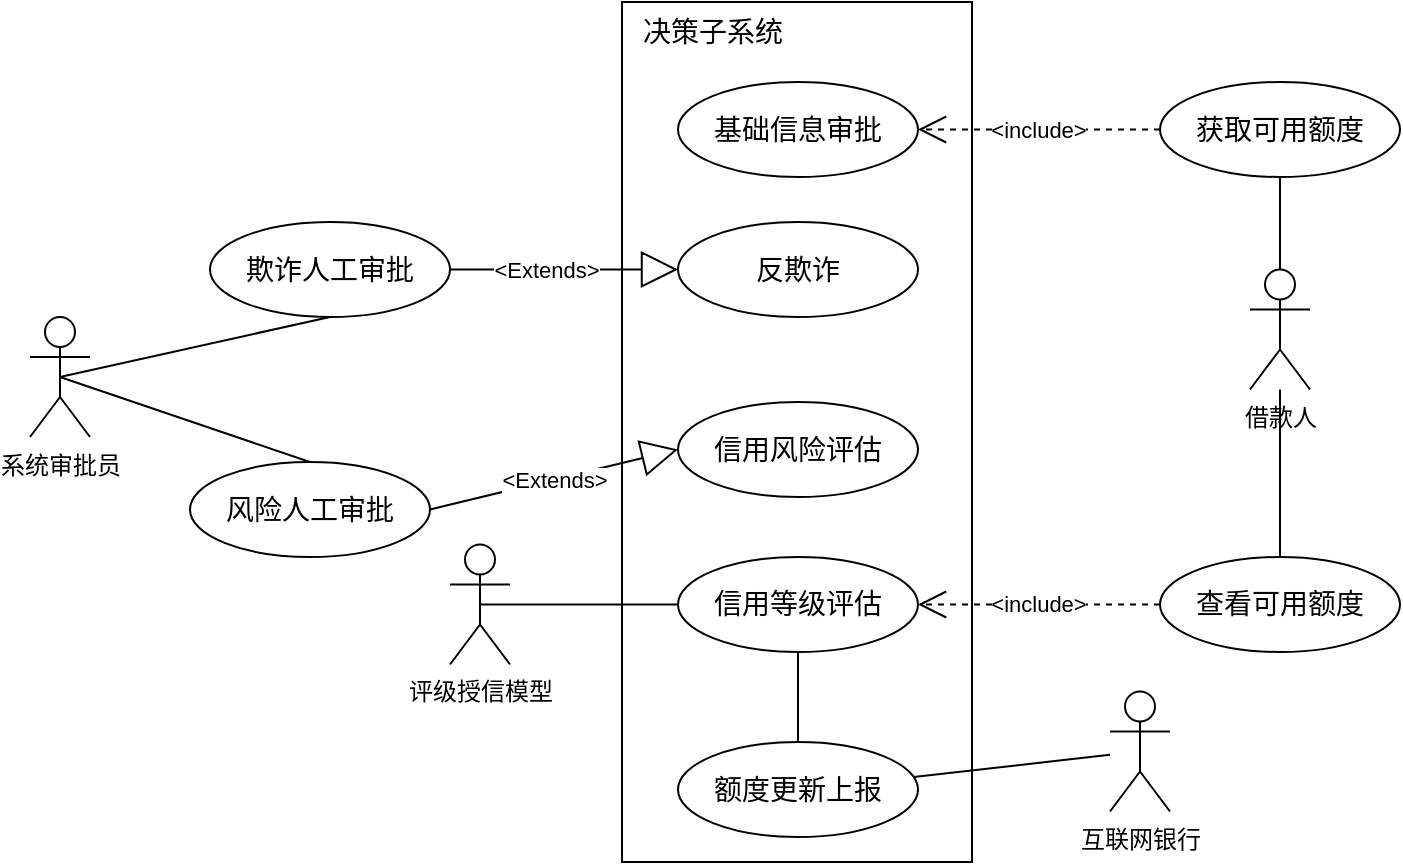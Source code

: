 <mxfile version="22.0.6" type="github">
  <diagram name="第 1 页" id="PT6hGrXhausuQr09__Po">
    <mxGraphModel dx="1173" dy="772" grid="1" gridSize="10" guides="1" tooltips="1" connect="1" arrows="1" fold="1" page="1" pageScale="1" pageWidth="827" pageHeight="1169" math="0" shadow="0">
      <root>
        <mxCell id="0" />
        <mxCell id="1" parent="0" />
        <mxCell id="wrGV_mXLTRxhNDMkk3RX-2" value="" style="html=1;whiteSpace=wrap;" parent="1" vertex="1">
          <mxGeometry x="367" y="210" width="175" height="430" as="geometry" />
        </mxCell>
        <mxCell id="wrGV_mXLTRxhNDMkk3RX-3" value="&lt;font style=&quot;font-size: 14px;&quot;&gt;决策子系统&lt;/font&gt;" style="text;html=1;align=center;verticalAlign=middle;resizable=0;points=[];autosize=1;strokeColor=none;fillColor=none;" parent="1" vertex="1">
          <mxGeometry x="367" y="210" width="90" height="30" as="geometry" />
        </mxCell>
        <mxCell id="wrGV_mXLTRxhNDMkk3RX-5" value="&lt;span style=&quot;font-size: 14px;&quot;&gt;反欺诈&lt;/span&gt;" style="ellipse;whiteSpace=wrap;html=1;" parent="1" vertex="1">
          <mxGeometry x="395" y="320" width="120" height="47.5" as="geometry" />
        </mxCell>
        <mxCell id="wrGV_mXLTRxhNDMkk3RX-6" value="&lt;span style=&quot;font-size: 14px;&quot;&gt;信用风险评估&lt;/span&gt;" style="ellipse;whiteSpace=wrap;html=1;" parent="1" vertex="1">
          <mxGeometry x="395" y="410" width="120" height="47.5" as="geometry" />
        </mxCell>
        <mxCell id="jIcukNr1ngVO-_aVPSLc-33" value="" style="edgeStyle=orthogonalEdgeStyle;rounded=0;orthogonalLoop=1;jettySize=auto;html=1;endArrow=none;endFill=0;" edge="1" parent="1" source="wrGV_mXLTRxhNDMkk3RX-7" target="jIcukNr1ngVO-_aVPSLc-30">
          <mxGeometry relative="1" as="geometry" />
        </mxCell>
        <mxCell id="wrGV_mXLTRxhNDMkk3RX-7" value="&lt;span style=&quot;font-size: 14px;&quot;&gt;信用等级评估&lt;/span&gt;" style="ellipse;whiteSpace=wrap;html=1;" parent="1" vertex="1">
          <mxGeometry x="395" y="487.5" width="120" height="47.5" as="geometry" />
        </mxCell>
        <mxCell id="ZUTKuZIOBawarwPBMWY9-1" value="评级授信模型" style="shape=umlActor;verticalLabelPosition=bottom;verticalAlign=top;html=1;" parent="1" vertex="1">
          <mxGeometry x="281" y="481.25" width="30" height="60" as="geometry" />
        </mxCell>
        <mxCell id="ZUTKuZIOBawarwPBMWY9-2" style="rounded=0;orthogonalLoop=1;jettySize=auto;html=1;entryX=0.5;entryY=0.5;entryDx=0;entryDy=0;endArrow=none;endFill=0;exitX=0;exitY=0.5;exitDx=0;exitDy=0;entryPerimeter=0;" parent="1" source="wrGV_mXLTRxhNDMkk3RX-7" target="ZUTKuZIOBawarwPBMWY9-1" edge="1">
          <mxGeometry relative="1" as="geometry">
            <mxPoint x="215" y="479" as="sourcePoint" />
            <mxPoint x="135" y="440" as="targetPoint" />
          </mxGeometry>
        </mxCell>
        <mxCell id="jIcukNr1ngVO-_aVPSLc-3" value="&lt;span style=&quot;font-size: 14px;&quot;&gt;基础信息审批&lt;/span&gt;" style="ellipse;whiteSpace=wrap;html=1;" vertex="1" parent="1">
          <mxGeometry x="395" y="250" width="120" height="47.5" as="geometry" />
        </mxCell>
        <mxCell id="jIcukNr1ngVO-_aVPSLc-4" value="系统审批员" style="shape=umlActor;verticalLabelPosition=bottom;verticalAlign=top;html=1;" vertex="1" parent="1">
          <mxGeometry x="71" y="367.5" width="30" height="60" as="geometry" />
        </mxCell>
        <mxCell id="jIcukNr1ngVO-_aVPSLc-9" value="&lt;span style=&quot;font-size: 14px;&quot;&gt;欺诈人工审批&lt;/span&gt;" style="ellipse;whiteSpace=wrap;html=1;" vertex="1" parent="1">
          <mxGeometry x="161" y="320" width="120" height="47.5" as="geometry" />
        </mxCell>
        <mxCell id="jIcukNr1ngVO-_aVPSLc-12" value="&lt;span style=&quot;font-size: 14px;&quot;&gt;风险人工审批&lt;/span&gt;" style="ellipse;whiteSpace=wrap;html=1;" vertex="1" parent="1">
          <mxGeometry x="151" y="440" width="120" height="47.5" as="geometry" />
        </mxCell>
        <mxCell id="jIcukNr1ngVO-_aVPSLc-13" style="rounded=0;orthogonalLoop=1;jettySize=auto;html=1;entryX=0.5;entryY=0.5;entryDx=0;entryDy=0;endArrow=none;endFill=0;exitX=0.5;exitY=1;exitDx=0;exitDy=0;entryPerimeter=0;" edge="1" parent="1" source="jIcukNr1ngVO-_aVPSLc-9" target="jIcukNr1ngVO-_aVPSLc-4">
          <mxGeometry relative="1" as="geometry">
            <mxPoint x="331" y="591" as="sourcePoint" />
            <mxPoint x="126" y="585" as="targetPoint" />
          </mxGeometry>
        </mxCell>
        <mxCell id="jIcukNr1ngVO-_aVPSLc-14" style="rounded=0;orthogonalLoop=1;jettySize=auto;html=1;entryX=0.5;entryY=0.5;entryDx=0;entryDy=0;endArrow=none;endFill=0;exitX=0.5;exitY=0;exitDx=0;exitDy=0;entryPerimeter=0;" edge="1" parent="1" source="jIcukNr1ngVO-_aVPSLc-12" target="jIcukNr1ngVO-_aVPSLc-4">
          <mxGeometry relative="1" as="geometry">
            <mxPoint x="211" y="398" as="sourcePoint" />
            <mxPoint x="96" y="450" as="targetPoint" />
          </mxGeometry>
        </mxCell>
        <mxCell id="jIcukNr1ngVO-_aVPSLc-15" value="&amp;lt;Extends&amp;gt;" style="endArrow=block;endSize=16;endFill=0;html=1;rounded=0;entryX=0;entryY=0.5;entryDx=0;entryDy=0;exitX=1;exitY=0.5;exitDx=0;exitDy=0;" edge="1" parent="1" source="jIcukNr1ngVO-_aVPSLc-9" target="wrGV_mXLTRxhNDMkk3RX-5">
          <mxGeometry x="-0.167" width="160" relative="1" as="geometry">
            <mxPoint x="604" y="374" as="sourcePoint" />
            <mxPoint x="481" y="396" as="targetPoint" />
            <mxPoint as="offset" />
          </mxGeometry>
        </mxCell>
        <mxCell id="jIcukNr1ngVO-_aVPSLc-16" value="&amp;lt;Extends&amp;gt;" style="endArrow=block;endSize=16;endFill=0;html=1;rounded=0;entryX=0;entryY=0.5;entryDx=0;entryDy=0;exitX=1;exitY=0.5;exitDx=0;exitDy=0;" edge="1" parent="1" source="jIcukNr1ngVO-_aVPSLc-12" target="wrGV_mXLTRxhNDMkk3RX-6">
          <mxGeometry width="160" relative="1" as="geometry">
            <mxPoint x="604" y="469" as="sourcePoint" />
            <mxPoint x="481" y="494" as="targetPoint" />
          </mxGeometry>
        </mxCell>
        <mxCell id="jIcukNr1ngVO-_aVPSLc-27" value="" style="edgeStyle=orthogonalEdgeStyle;rounded=0;orthogonalLoop=1;jettySize=auto;html=1;endArrow=none;endFill=0;" edge="1" parent="1" source="jIcukNr1ngVO-_aVPSLc-17" target="jIcukNr1ngVO-_aVPSLc-26">
          <mxGeometry relative="1" as="geometry" />
        </mxCell>
        <mxCell id="jIcukNr1ngVO-_aVPSLc-17" value="借款人" style="shape=umlActor;verticalLabelPosition=bottom;verticalAlign=top;html=1;" vertex="1" parent="1">
          <mxGeometry x="681" y="343.75" width="30" height="60" as="geometry" />
        </mxCell>
        <mxCell id="jIcukNr1ngVO-_aVPSLc-24" value="" style="edgeStyle=orthogonalEdgeStyle;rounded=0;orthogonalLoop=1;jettySize=auto;html=1;endArrow=none;endFill=0;" edge="1" parent="1" source="jIcukNr1ngVO-_aVPSLc-20" target="jIcukNr1ngVO-_aVPSLc-17">
          <mxGeometry relative="1" as="geometry" />
        </mxCell>
        <mxCell id="jIcukNr1ngVO-_aVPSLc-20" value="&lt;span style=&quot;font-size: 14px;&quot;&gt;获取可用额度&lt;/span&gt;" style="ellipse;whiteSpace=wrap;html=1;" vertex="1" parent="1">
          <mxGeometry x="636" y="250" width="120" height="47.5" as="geometry" />
        </mxCell>
        <mxCell id="jIcukNr1ngVO-_aVPSLc-25" value="&amp;lt;include&amp;gt;" style="endArrow=open;endSize=12;dashed=1;html=1;rounded=0;exitX=0;exitY=0.5;exitDx=0;exitDy=0;entryX=1;entryY=0.5;entryDx=0;entryDy=0;" edge="1" parent="1" source="jIcukNr1ngVO-_aVPSLc-20" target="jIcukNr1ngVO-_aVPSLc-3">
          <mxGeometry x="0.007" width="160" relative="1" as="geometry">
            <mxPoint x="381" y="895" as="sourcePoint" />
            <mxPoint x="581" y="590" as="targetPoint" />
            <mxPoint as="offset" />
          </mxGeometry>
        </mxCell>
        <mxCell id="jIcukNr1ngVO-_aVPSLc-26" value="&lt;span style=&quot;font-size: 14px;&quot;&gt;查看可用额度&lt;/span&gt;" style="ellipse;whiteSpace=wrap;html=1;" vertex="1" parent="1">
          <mxGeometry x="636" y="487.5" width="120" height="47.5" as="geometry" />
        </mxCell>
        <mxCell id="jIcukNr1ngVO-_aVPSLc-29" value="&amp;lt;include&amp;gt;" style="endArrow=open;endSize=12;dashed=1;html=1;rounded=0;exitX=0;exitY=0.5;exitDx=0;exitDy=0;entryX=1;entryY=0.5;entryDx=0;entryDy=0;" edge="1" parent="1" source="jIcukNr1ngVO-_aVPSLc-26" target="wrGV_mXLTRxhNDMkk3RX-7">
          <mxGeometry x="0.007" width="160" relative="1" as="geometry">
            <mxPoint x="646" y="284" as="sourcePoint" />
            <mxPoint x="525" y="284" as="targetPoint" />
            <mxPoint as="offset" />
          </mxGeometry>
        </mxCell>
        <mxCell id="jIcukNr1ngVO-_aVPSLc-32" value="" style="rounded=0;orthogonalLoop=1;jettySize=auto;html=1;endArrow=none;endFill=0;" edge="1" parent="1" source="jIcukNr1ngVO-_aVPSLc-30" target="jIcukNr1ngVO-_aVPSLc-31">
          <mxGeometry relative="1" as="geometry" />
        </mxCell>
        <mxCell id="jIcukNr1ngVO-_aVPSLc-30" value="&lt;span style=&quot;font-size: 14px;&quot;&gt;额度更新上报&lt;/span&gt;" style="ellipse;whiteSpace=wrap;html=1;" vertex="1" parent="1">
          <mxGeometry x="395" y="580" width="120" height="47.5" as="geometry" />
        </mxCell>
        <mxCell id="jIcukNr1ngVO-_aVPSLc-31" value="互联网银行" style="shape=umlActor;verticalLabelPosition=bottom;verticalAlign=top;html=1;" vertex="1" parent="1">
          <mxGeometry x="611" y="554.75" width="30" height="60" as="geometry" />
        </mxCell>
      </root>
    </mxGraphModel>
  </diagram>
</mxfile>
